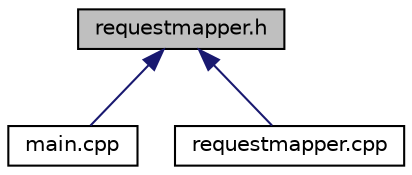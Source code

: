 digraph "requestmapper.h"
{
 // LATEX_PDF_SIZE
  edge [fontname="Helvetica",fontsize="10",labelfontname="Helvetica",labelfontsize="10"];
  node [fontname="Helvetica",fontsize="10",shape=record];
  Node1 [label="requestmapper.h",height=0.2,width=0.4,color="black", fillcolor="grey75", style="filled", fontcolor="black",tooltip=" "];
  Node1 -> Node2 [dir="back",color="midnightblue",fontsize="10",style="solid",fontname="Helvetica"];
  Node2 [label="main.cpp",height=0.2,width=0.4,color="black", fillcolor="white", style="filled",URL="$main_8cpp.html",tooltip="main file"];
  Node1 -> Node3 [dir="back",color="midnightblue",fontsize="10",style="solid",fontname="Helvetica"];
  Node3 [label="requestmapper.cpp",height=0.2,width=0.4,color="black", fillcolor="white", style="filled",URL="$requestmapper_8cpp.html",tooltip=" "];
}
